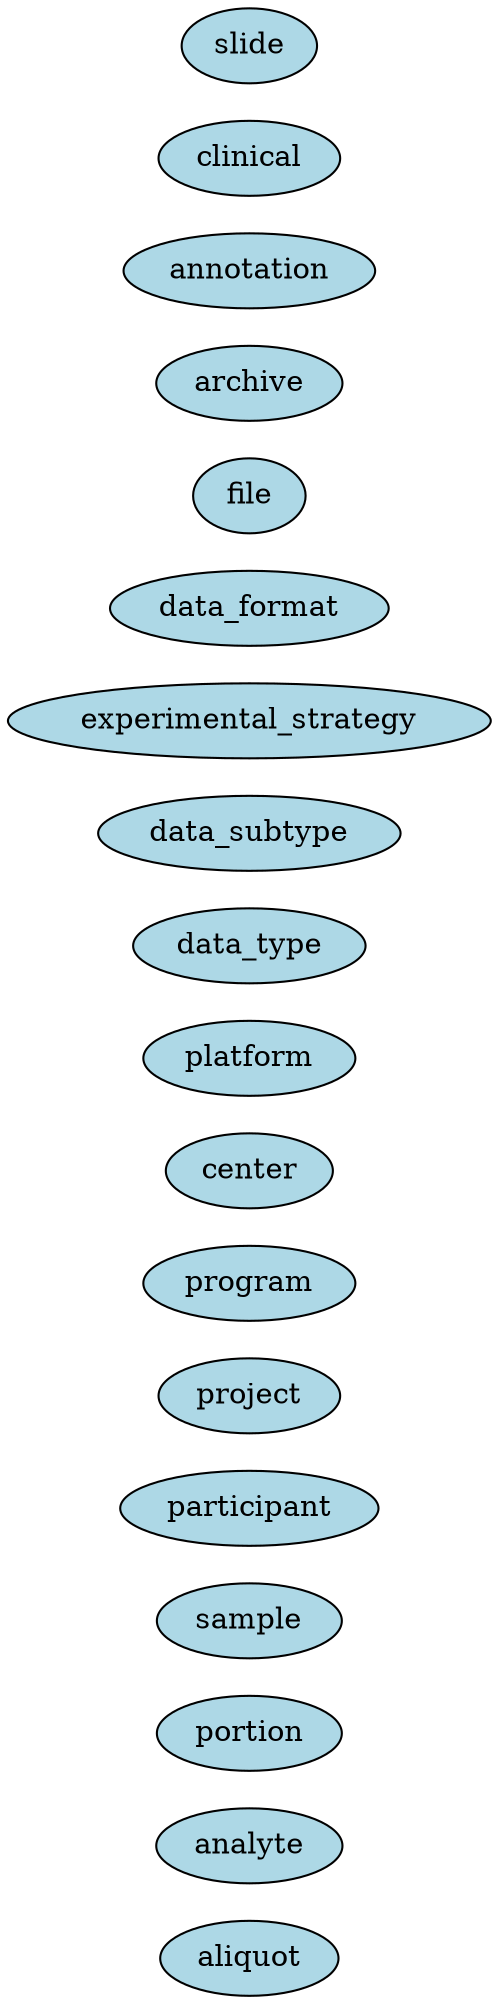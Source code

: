 // High level graph representation of GDC data model
digraph {
	graph [rankdir=RL]
	node [fillcolor=lightblue style=filled]
		aliquot [label=aliquot]
		analyte [label=analyte]
		portion [label=portion]
		sample [label=sample]
		participant [label=participant]
		project [label=project]
		program [label=program]
		center [label=center]
		platform [label=platform]
		data_type [label=data_type]
		data_subtype [label=data_subtype]
		experimental_strategy [label=experimental_strategy]
		data_format [label=data_format]
		file [label=file]
		archive [label=archive]
		annotation [label=annotation]
		clinical [label=clinical]
		slide [label=slide]
}